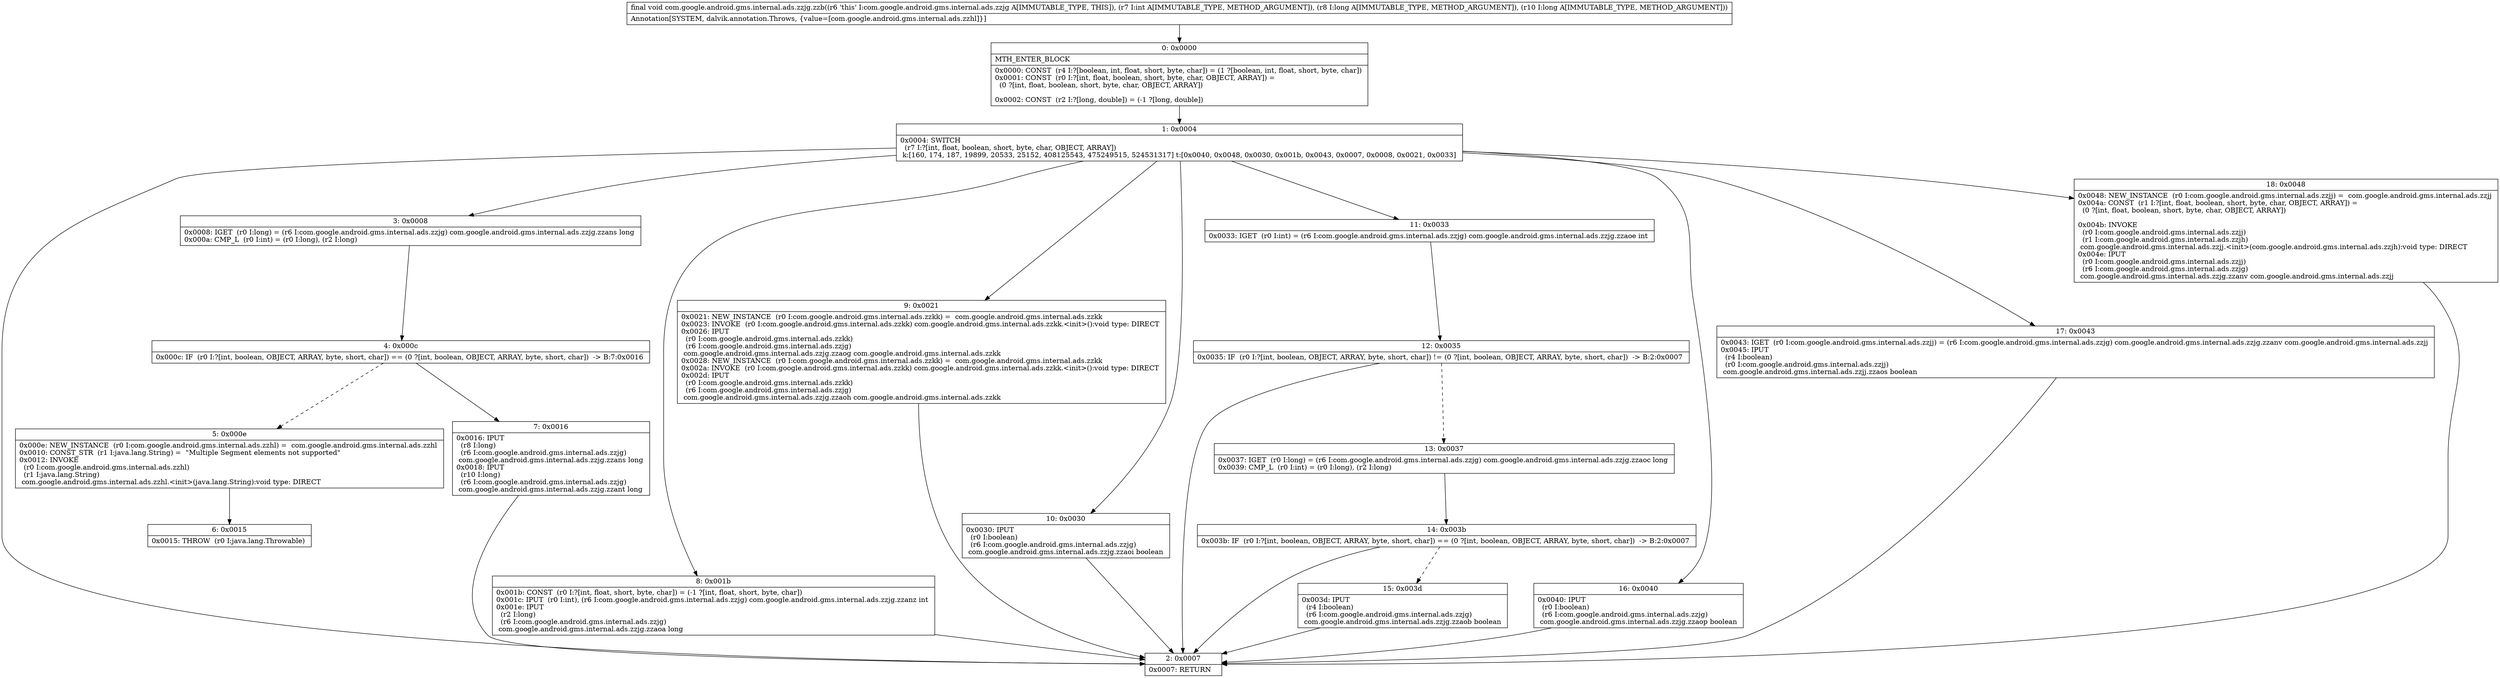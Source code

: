 digraph "CFG forcom.google.android.gms.internal.ads.zzjg.zzb(IJJ)V" {
Node_0 [shape=record,label="{0\:\ 0x0000|MTH_ENTER_BLOCK\l|0x0000: CONST  (r4 I:?[boolean, int, float, short, byte, char]) = (1 ?[boolean, int, float, short, byte, char]) \l0x0001: CONST  (r0 I:?[int, float, boolean, short, byte, char, OBJECT, ARRAY]) = \l  (0 ?[int, float, boolean, short, byte, char, OBJECT, ARRAY])\l \l0x0002: CONST  (r2 I:?[long, double]) = (\-1 ?[long, double]) \l}"];
Node_1 [shape=record,label="{1\:\ 0x0004|0x0004: SWITCH  \l  (r7 I:?[int, float, boolean, short, byte, char, OBJECT, ARRAY])\l k:[160, 174, 187, 19899, 20533, 25152, 408125543, 475249515, 524531317] t:[0x0040, 0x0048, 0x0030, 0x001b, 0x0043, 0x0007, 0x0008, 0x0021, 0x0033] \l}"];
Node_2 [shape=record,label="{2\:\ 0x0007|0x0007: RETURN   \l}"];
Node_3 [shape=record,label="{3\:\ 0x0008|0x0008: IGET  (r0 I:long) = (r6 I:com.google.android.gms.internal.ads.zzjg) com.google.android.gms.internal.ads.zzjg.zzans long \l0x000a: CMP_L  (r0 I:int) = (r0 I:long), (r2 I:long) \l}"];
Node_4 [shape=record,label="{4\:\ 0x000c|0x000c: IF  (r0 I:?[int, boolean, OBJECT, ARRAY, byte, short, char]) == (0 ?[int, boolean, OBJECT, ARRAY, byte, short, char])  \-\> B:7:0x0016 \l}"];
Node_5 [shape=record,label="{5\:\ 0x000e|0x000e: NEW_INSTANCE  (r0 I:com.google.android.gms.internal.ads.zzhl) =  com.google.android.gms.internal.ads.zzhl \l0x0010: CONST_STR  (r1 I:java.lang.String) =  \"Multiple Segment elements not supported\" \l0x0012: INVOKE  \l  (r0 I:com.google.android.gms.internal.ads.zzhl)\l  (r1 I:java.lang.String)\l com.google.android.gms.internal.ads.zzhl.\<init\>(java.lang.String):void type: DIRECT \l}"];
Node_6 [shape=record,label="{6\:\ 0x0015|0x0015: THROW  (r0 I:java.lang.Throwable) \l}"];
Node_7 [shape=record,label="{7\:\ 0x0016|0x0016: IPUT  \l  (r8 I:long)\l  (r6 I:com.google.android.gms.internal.ads.zzjg)\l com.google.android.gms.internal.ads.zzjg.zzans long \l0x0018: IPUT  \l  (r10 I:long)\l  (r6 I:com.google.android.gms.internal.ads.zzjg)\l com.google.android.gms.internal.ads.zzjg.zzant long \l}"];
Node_8 [shape=record,label="{8\:\ 0x001b|0x001b: CONST  (r0 I:?[int, float, short, byte, char]) = (\-1 ?[int, float, short, byte, char]) \l0x001c: IPUT  (r0 I:int), (r6 I:com.google.android.gms.internal.ads.zzjg) com.google.android.gms.internal.ads.zzjg.zzanz int \l0x001e: IPUT  \l  (r2 I:long)\l  (r6 I:com.google.android.gms.internal.ads.zzjg)\l com.google.android.gms.internal.ads.zzjg.zzaoa long \l}"];
Node_9 [shape=record,label="{9\:\ 0x0021|0x0021: NEW_INSTANCE  (r0 I:com.google.android.gms.internal.ads.zzkk) =  com.google.android.gms.internal.ads.zzkk \l0x0023: INVOKE  (r0 I:com.google.android.gms.internal.ads.zzkk) com.google.android.gms.internal.ads.zzkk.\<init\>():void type: DIRECT \l0x0026: IPUT  \l  (r0 I:com.google.android.gms.internal.ads.zzkk)\l  (r6 I:com.google.android.gms.internal.ads.zzjg)\l com.google.android.gms.internal.ads.zzjg.zzaog com.google.android.gms.internal.ads.zzkk \l0x0028: NEW_INSTANCE  (r0 I:com.google.android.gms.internal.ads.zzkk) =  com.google.android.gms.internal.ads.zzkk \l0x002a: INVOKE  (r0 I:com.google.android.gms.internal.ads.zzkk) com.google.android.gms.internal.ads.zzkk.\<init\>():void type: DIRECT \l0x002d: IPUT  \l  (r0 I:com.google.android.gms.internal.ads.zzkk)\l  (r6 I:com.google.android.gms.internal.ads.zzjg)\l com.google.android.gms.internal.ads.zzjg.zzaoh com.google.android.gms.internal.ads.zzkk \l}"];
Node_10 [shape=record,label="{10\:\ 0x0030|0x0030: IPUT  \l  (r0 I:boolean)\l  (r6 I:com.google.android.gms.internal.ads.zzjg)\l com.google.android.gms.internal.ads.zzjg.zzaoi boolean \l}"];
Node_11 [shape=record,label="{11\:\ 0x0033|0x0033: IGET  (r0 I:int) = (r6 I:com.google.android.gms.internal.ads.zzjg) com.google.android.gms.internal.ads.zzjg.zzaoe int \l}"];
Node_12 [shape=record,label="{12\:\ 0x0035|0x0035: IF  (r0 I:?[int, boolean, OBJECT, ARRAY, byte, short, char]) != (0 ?[int, boolean, OBJECT, ARRAY, byte, short, char])  \-\> B:2:0x0007 \l}"];
Node_13 [shape=record,label="{13\:\ 0x0037|0x0037: IGET  (r0 I:long) = (r6 I:com.google.android.gms.internal.ads.zzjg) com.google.android.gms.internal.ads.zzjg.zzaoc long \l0x0039: CMP_L  (r0 I:int) = (r0 I:long), (r2 I:long) \l}"];
Node_14 [shape=record,label="{14\:\ 0x003b|0x003b: IF  (r0 I:?[int, boolean, OBJECT, ARRAY, byte, short, char]) == (0 ?[int, boolean, OBJECT, ARRAY, byte, short, char])  \-\> B:2:0x0007 \l}"];
Node_15 [shape=record,label="{15\:\ 0x003d|0x003d: IPUT  \l  (r4 I:boolean)\l  (r6 I:com.google.android.gms.internal.ads.zzjg)\l com.google.android.gms.internal.ads.zzjg.zzaob boolean \l}"];
Node_16 [shape=record,label="{16\:\ 0x0040|0x0040: IPUT  \l  (r0 I:boolean)\l  (r6 I:com.google.android.gms.internal.ads.zzjg)\l com.google.android.gms.internal.ads.zzjg.zzaop boolean \l}"];
Node_17 [shape=record,label="{17\:\ 0x0043|0x0043: IGET  (r0 I:com.google.android.gms.internal.ads.zzjj) = (r6 I:com.google.android.gms.internal.ads.zzjg) com.google.android.gms.internal.ads.zzjg.zzanv com.google.android.gms.internal.ads.zzjj \l0x0045: IPUT  \l  (r4 I:boolean)\l  (r0 I:com.google.android.gms.internal.ads.zzjj)\l com.google.android.gms.internal.ads.zzjj.zzaos boolean \l}"];
Node_18 [shape=record,label="{18\:\ 0x0048|0x0048: NEW_INSTANCE  (r0 I:com.google.android.gms.internal.ads.zzjj) =  com.google.android.gms.internal.ads.zzjj \l0x004a: CONST  (r1 I:?[int, float, boolean, short, byte, char, OBJECT, ARRAY]) = \l  (0 ?[int, float, boolean, short, byte, char, OBJECT, ARRAY])\l \l0x004b: INVOKE  \l  (r0 I:com.google.android.gms.internal.ads.zzjj)\l  (r1 I:com.google.android.gms.internal.ads.zzjh)\l com.google.android.gms.internal.ads.zzjj.\<init\>(com.google.android.gms.internal.ads.zzjh):void type: DIRECT \l0x004e: IPUT  \l  (r0 I:com.google.android.gms.internal.ads.zzjj)\l  (r6 I:com.google.android.gms.internal.ads.zzjg)\l com.google.android.gms.internal.ads.zzjg.zzanv com.google.android.gms.internal.ads.zzjj \l}"];
MethodNode[shape=record,label="{final void com.google.android.gms.internal.ads.zzjg.zzb((r6 'this' I:com.google.android.gms.internal.ads.zzjg A[IMMUTABLE_TYPE, THIS]), (r7 I:int A[IMMUTABLE_TYPE, METHOD_ARGUMENT]), (r8 I:long A[IMMUTABLE_TYPE, METHOD_ARGUMENT]), (r10 I:long A[IMMUTABLE_TYPE, METHOD_ARGUMENT]))  | Annotation[SYSTEM, dalvik.annotation.Throws, \{value=[com.google.android.gms.internal.ads.zzhl]\}]\l}"];
MethodNode -> Node_0;
Node_0 -> Node_1;
Node_1 -> Node_2;
Node_1 -> Node_3;
Node_1 -> Node_8;
Node_1 -> Node_9;
Node_1 -> Node_10;
Node_1 -> Node_11;
Node_1 -> Node_16;
Node_1 -> Node_17;
Node_1 -> Node_18;
Node_3 -> Node_4;
Node_4 -> Node_5[style=dashed];
Node_4 -> Node_7;
Node_5 -> Node_6;
Node_7 -> Node_2;
Node_8 -> Node_2;
Node_9 -> Node_2;
Node_10 -> Node_2;
Node_11 -> Node_12;
Node_12 -> Node_2;
Node_12 -> Node_13[style=dashed];
Node_13 -> Node_14;
Node_14 -> Node_2;
Node_14 -> Node_15[style=dashed];
Node_15 -> Node_2;
Node_16 -> Node_2;
Node_17 -> Node_2;
Node_18 -> Node_2;
}


